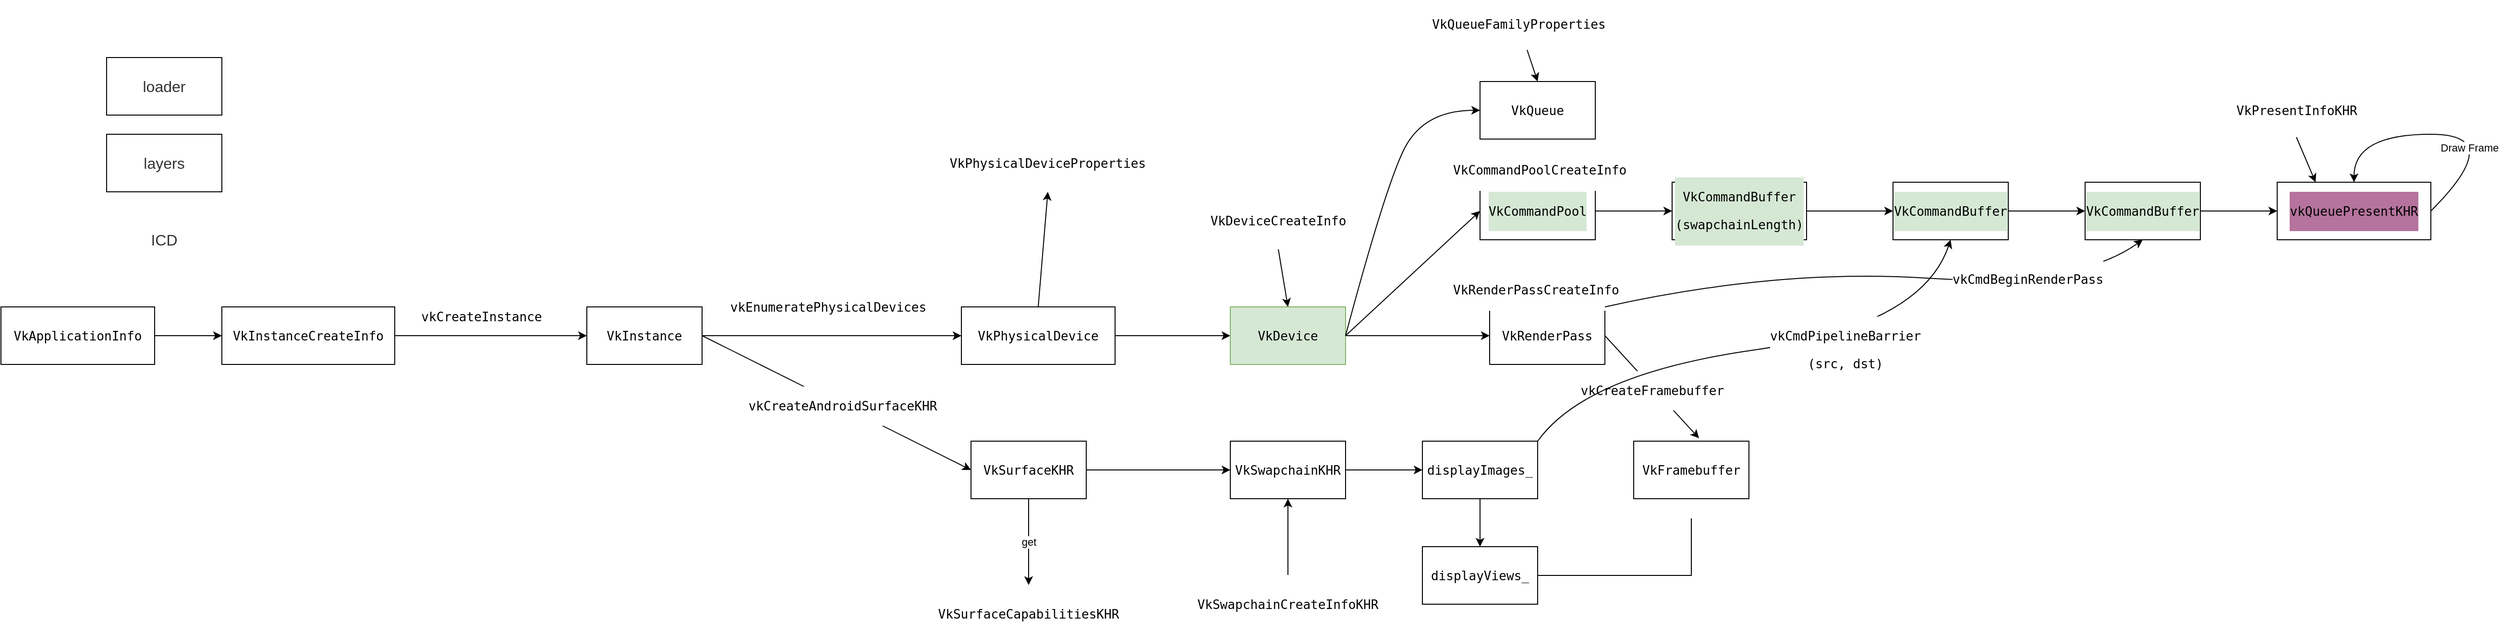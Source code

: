 <mxfile version="15.8.6" type="github">
  <diagram id="1pY4R01_YEF_WJ4rVZ5m" name="Page-1">
    <mxGraphModel dx="1298" dy="2010" grid="1" gridSize="10" guides="1" tooltips="1" connect="1" arrows="1" fold="1" page="1" pageScale="1" pageWidth="827" pageHeight="1169" math="0" shadow="0">
      <root>
        <mxCell id="0" />
        <mxCell id="1" parent="0" />
        <mxCell id="WrL0nbeZJ3WGLAnh8dPq-1" value="&lt;span style=&quot;color: rgb(51 , 51 , 51) ; font-family: , &amp;#34;sf ui text&amp;#34; , &amp;#34;arial&amp;#34; , &amp;#34;pingfang sc&amp;#34; , &amp;#34;hiragino sans gb&amp;#34; , &amp;#34;microsoft yahei&amp;#34; , &amp;#34;wenquanyi micro hei&amp;#34; , sans-serif , &amp;#34;simhei&amp;#34; , &amp;#34;simsun&amp;#34; ; font-size: 16px ; background-color: rgb(255 , 255 , 255)&quot;&gt;loader&lt;/span&gt;" style="whiteSpace=wrap;html=1;" vertex="1" parent="1">
          <mxGeometry x="230" y="-270" width="120" height="60" as="geometry" />
        </mxCell>
        <mxCell id="WrL0nbeZJ3WGLAnh8dPq-2" value="&lt;span style=&quot;color: rgb(51 , 51 , 51) ; font-family: , &amp;#34;sf ui text&amp;#34; , &amp;#34;arial&amp;#34; , &amp;#34;pingfang sc&amp;#34; , &amp;#34;hiragino sans gb&amp;#34; , &amp;#34;microsoft yahei&amp;#34; , &amp;#34;wenquanyi micro hei&amp;#34; , sans-serif , &amp;#34;simhei&amp;#34; , &amp;#34;simsun&amp;#34; ; font-size: 16px ; background-color: rgb(255 , 255 , 255)&quot;&gt;layers&lt;/span&gt;" style="whiteSpace=wrap;html=1;" vertex="1" parent="1">
          <mxGeometry x="230" y="-190" width="120" height="60" as="geometry" />
        </mxCell>
        <mxCell id="WrL0nbeZJ3WGLAnh8dPq-3" value="&lt;span style=&quot;color: rgb(51 , 51 , 51) ; font-family: , &amp;#34;sf ui text&amp;#34; , &amp;#34;arial&amp;#34; , &amp;#34;pingfang sc&amp;#34; , &amp;#34;hiragino sans gb&amp;#34; , &amp;#34;microsoft yahei&amp;#34; , &amp;#34;wenquanyi micro hei&amp;#34; , sans-serif , &amp;#34;simhei&amp;#34; , &amp;#34;simsun&amp;#34; ; font-size: 16px ; background-color: rgb(255 , 255 , 255)&quot;&gt;ICD&lt;/span&gt;" style="whiteSpace=wrap;html=1;strokeColor=#FFFFFF;" vertex="1" parent="1">
          <mxGeometry x="230" y="-110" width="120" height="60" as="geometry" />
        </mxCell>
        <mxCell id="WrL0nbeZJ3WGLAnh8dPq-6" value="" style="edgeStyle=orthogonalEdgeStyle;rounded=0;orthogonalLoop=1;jettySize=auto;html=1;fontColor=#000000;" edge="1" parent="1" source="WrL0nbeZJ3WGLAnh8dPq-4" target="WrL0nbeZJ3WGLAnh8dPq-5">
          <mxGeometry relative="1" as="geometry" />
        </mxCell>
        <mxCell id="WrL0nbeZJ3WGLAnh8dPq-4" value="&lt;pre style=&quot;font-family: &amp;quot;jetbrains mono&amp;quot;, monospace; font-size: 9.8pt;&quot;&gt;&lt;span style=&quot;&quot;&gt;VkApplicationInfo&lt;/span&gt;&lt;/pre&gt;" style="whiteSpace=wrap;html=1;fillColor=#FFFFFF;fontColor=#000000;labelBackgroundColor=default;" vertex="1" parent="1">
          <mxGeometry x="120" y="-10" width="160" height="60" as="geometry" />
        </mxCell>
        <mxCell id="WrL0nbeZJ3WGLAnh8dPq-8" value="&lt;pre style=&quot;font-family: &amp;#34;jetbrains mono&amp;#34; , monospace ; font-size: 9.8pt&quot;&gt;&lt;br&gt;&lt;/pre&gt;" style="edgeStyle=orthogonalEdgeStyle;rounded=0;orthogonalLoop=1;jettySize=auto;html=1;fontColor=#000000;" edge="1" parent="1" source="WrL0nbeZJ3WGLAnh8dPq-5" target="WrL0nbeZJ3WGLAnh8dPq-7">
          <mxGeometry relative="1" as="geometry" />
        </mxCell>
        <mxCell id="WrL0nbeZJ3WGLAnh8dPq-5" value="&lt;pre style=&quot;font-family: &amp;quot;jetbrains mono&amp;quot;, monospace; font-size: 9.8pt;&quot;&gt;&lt;span style=&quot;&quot;&gt;VkInstanceCreateInfo&lt;/span&gt;&lt;/pre&gt;" style="whiteSpace=wrap;html=1;fontColor=#000000;fillColor=#FFFFFF;labelBackgroundColor=#FFFFFF;" vertex="1" parent="1">
          <mxGeometry x="350" y="-10" width="180" height="60" as="geometry" />
        </mxCell>
        <mxCell id="WrL0nbeZJ3WGLAnh8dPq-11" value="" style="edgeStyle=orthogonalEdgeStyle;rounded=0;orthogonalLoop=1;jettySize=auto;html=1;fontColor=#000000;" edge="1" parent="1" source="WrL0nbeZJ3WGLAnh8dPq-7" target="WrL0nbeZJ3WGLAnh8dPq-10">
          <mxGeometry relative="1" as="geometry" />
        </mxCell>
        <mxCell id="WrL0nbeZJ3WGLAnh8dPq-12" value="&lt;pre style=&quot;font-family: &amp;quot;jetbrains mono&amp;quot;, monospace; font-size: 9.8pt;&quot;&gt;vkEnumeratePhysicalDevices&lt;/pre&gt;" style="edgeLabel;html=1;align=center;verticalAlign=middle;resizable=0;points=[];fontColor=#000000;labelBackgroundColor=#FFFFFF;" vertex="1" connectable="0" parent="WrL0nbeZJ3WGLAnh8dPq-11">
          <mxGeometry x="-0.05" y="-2" relative="1" as="geometry">
            <mxPoint x="2" y="-32" as="offset" />
          </mxGeometry>
        </mxCell>
        <mxCell id="WrL0nbeZJ3WGLAnh8dPq-7" value="&lt;pre style=&quot;font-family: &amp;quot;jetbrains mono&amp;quot;, monospace; font-size: 9.8pt;&quot;&gt;&lt;span style=&quot;&quot;&gt;VkInstance&lt;/span&gt;&lt;/pre&gt;" style="whiteSpace=wrap;html=1;fontColor=#000000;fillColor=#FFFFFF;labelBackgroundColor=#FFFFFF;" vertex="1" parent="1">
          <mxGeometry x="730" y="-10" width="120" height="60" as="geometry" />
        </mxCell>
        <mxCell id="WrL0nbeZJ3WGLAnh8dPq-9" value="&lt;pre style=&quot;font-family: &amp;#34;jetbrains mono&amp;#34; , monospace ; font-size: 9.8pt&quot;&gt;&lt;br&gt;&lt;/pre&gt;" style="text;html=1;align=center;verticalAlign=middle;resizable=0;points=[];autosize=1;strokeColor=none;fillColor=none;fontColor=#000000;labelBackgroundColor=default;" vertex="1" parent="1">
          <mxGeometry x="570" y="-15" width="20" height="50" as="geometry" />
        </mxCell>
        <mxCell id="WrL0nbeZJ3WGLAnh8dPq-29" value="" style="edgeStyle=orthogonalEdgeStyle;rounded=0;orthogonalLoop=1;jettySize=auto;html=1;fontColor=#000000;" edge="1" parent="1" source="WrL0nbeZJ3WGLAnh8dPq-10" target="WrL0nbeZJ3WGLAnh8dPq-28">
          <mxGeometry relative="1" as="geometry" />
        </mxCell>
        <mxCell id="WrL0nbeZJ3WGLAnh8dPq-10" value="&lt;pre style=&quot;font-family: &amp;quot;jetbrains mono&amp;quot;, monospace; font-size: 9.8pt;&quot;&gt;&lt;span style=&quot;&quot;&gt;VkPhysicalDevice&lt;/span&gt;&lt;/pre&gt;" style="whiteSpace=wrap;html=1;fontColor=#000000;fillColor=#FFFFFF;labelBackgroundColor=#FFFFFF;" vertex="1" parent="1">
          <mxGeometry x="1120" y="-10" width="160" height="60" as="geometry" />
        </mxCell>
        <mxCell id="WrL0nbeZJ3WGLAnh8dPq-13" value="&lt;pre style=&quot;font-family: &amp;#34;jetbrains mono&amp;#34; , monospace ; font-size: 9.8pt&quot;&gt;vkCreateInstance&lt;/pre&gt;" style="text;html=1;align=center;verticalAlign=middle;resizable=0;points=[];autosize=1;strokeColor=none;fillColor=none;fontColor=#000000;" vertex="1" parent="1">
          <mxGeometry x="550" y="-25" width="140" height="50" as="geometry" />
        </mxCell>
        <mxCell id="WrL0nbeZJ3WGLAnh8dPq-37" value="" style="edgeStyle=orthogonalEdgeStyle;rounded=0;orthogonalLoop=1;jettySize=auto;html=1;fontColor=#000000;" edge="1" parent="1" source="WrL0nbeZJ3WGLAnh8dPq-18" target="WrL0nbeZJ3WGLAnh8dPq-36">
          <mxGeometry relative="1" as="geometry" />
        </mxCell>
        <mxCell id="WrL0nbeZJ3WGLAnh8dPq-18" value="&lt;pre style=&quot;font-family: &amp;#34;jetbrains mono&amp;#34; , monospace ; font-size: 9.8pt&quot;&gt;VkSurfaceKHR&lt;/pre&gt;" style="whiteSpace=wrap;html=1;fontColor=#000000;fillColor=#FFFFFF;labelBackgroundColor=#FFFFFF;" vertex="1" parent="1">
          <mxGeometry x="1130" y="130" width="120" height="60" as="geometry" />
        </mxCell>
        <mxCell id="WrL0nbeZJ3WGLAnh8dPq-20" value="" style="endArrow=classic;html=1;rounded=0;fontColor=#000000;exitX=1;exitY=0.5;exitDx=0;exitDy=0;entryX=0;entryY=0.5;entryDx=0;entryDy=0;" edge="1" parent="1" source="WrL0nbeZJ3WGLAnh8dPq-7" target="WrL0nbeZJ3WGLAnh8dPq-18">
          <mxGeometry width="50" height="50" relative="1" as="geometry">
            <mxPoint x="1100" y="140" as="sourcePoint" />
            <mxPoint x="1150" y="90" as="targetPoint" />
          </mxGeometry>
        </mxCell>
        <mxCell id="WrL0nbeZJ3WGLAnh8dPq-21" value="&lt;pre style=&quot;font-family: &amp;quot;jetbrains mono&amp;quot;, monospace; font-size: 9.8pt;&quot;&gt;vkCreateAndroidSurfaceKHR&lt;/pre&gt;" style="edgeLabel;html=1;align=center;verticalAlign=middle;resizable=0;points=[];fontColor=#000000;labelBackgroundColor=#FFFFFF;" vertex="1" connectable="0" parent="WrL0nbeZJ3WGLAnh8dPq-20">
          <mxGeometry x="0.043" relative="1" as="geometry">
            <mxPoint as="offset" />
          </mxGeometry>
        </mxCell>
        <mxCell id="WrL0nbeZJ3WGLAnh8dPq-22" value="&lt;pre style=&quot;font-family: &amp;quot;jetbrains mono&amp;quot;, monospace; font-size: 9.8pt;&quot;&gt;&lt;span style=&quot;&quot;&gt;VkPhysicalDeviceProperties&lt;/span&gt;&lt;/pre&gt;" style="rounded=1;whiteSpace=wrap;html=1;labelBackgroundColor=#FFFFFF;fontColor=#000000;strokeColor=#FFFFFF;fillColor=#FFFFFF;" vertex="1" parent="1">
          <mxGeometry x="1090" y="-190" width="240" height="60" as="geometry" />
        </mxCell>
        <mxCell id="WrL0nbeZJ3WGLAnh8dPq-25" value="&lt;pre style=&quot;font-family: &amp;quot;jetbrains mono&amp;quot;, monospace; font-size: 9.8pt;&quot;&gt;&lt;span style=&quot;&quot;&gt;VkSurfaceCapabilitiesKHR&lt;/span&gt;&lt;/pre&gt;" style="rounded=1;whiteSpace=wrap;html=1;labelBackgroundColor=#FFFFFF;fontColor=#000000;strokeColor=#FFFFFF;fillColor=#FFFFFF;" vertex="1" parent="1">
          <mxGeometry x="1080" y="280" width="220" height="60" as="geometry" />
        </mxCell>
        <mxCell id="WrL0nbeZJ3WGLAnh8dPq-26" value="get" style="endArrow=classic;html=1;rounded=0;fontColor=#000000;exitX=0.5;exitY=1;exitDx=0;exitDy=0;entryX=0.5;entryY=0;entryDx=0;entryDy=0;" edge="1" parent="1" source="WrL0nbeZJ3WGLAnh8dPq-18" target="WrL0nbeZJ3WGLAnh8dPq-25">
          <mxGeometry width="50" height="50" relative="1" as="geometry">
            <mxPoint x="1330" y="240" as="sourcePoint" />
            <mxPoint x="1380" y="190" as="targetPoint" />
          </mxGeometry>
        </mxCell>
        <mxCell id="WrL0nbeZJ3WGLAnh8dPq-27" value="" style="endArrow=classic;html=1;rounded=0;fontColor=#000000;exitX=0.5;exitY=0;exitDx=0;exitDy=0;entryX=0.5;entryY=1;entryDx=0;entryDy=0;" edge="1" parent="1" source="WrL0nbeZJ3WGLAnh8dPq-10" target="WrL0nbeZJ3WGLAnh8dPq-22">
          <mxGeometry width="50" height="50" relative="1" as="geometry">
            <mxPoint x="1100" y="270" as="sourcePoint" />
            <mxPoint x="1150" y="220" as="targetPoint" />
          </mxGeometry>
        </mxCell>
        <mxCell id="WrL0nbeZJ3WGLAnh8dPq-42" value="" style="edgeStyle=orthogonalEdgeStyle;rounded=0;orthogonalLoop=1;jettySize=auto;html=1;fontColor=#000000;" edge="1" parent="1" source="WrL0nbeZJ3WGLAnh8dPq-28" target="WrL0nbeZJ3WGLAnh8dPq-41">
          <mxGeometry relative="1" as="geometry" />
        </mxCell>
        <mxCell id="WrL0nbeZJ3WGLAnh8dPq-28" value="&lt;pre style=&quot;font-family: &amp;quot;jetbrains mono&amp;quot;, monospace; font-size: 9.8pt;&quot;&gt;&lt;span style=&quot;&quot;&gt;VkDevice&lt;/span&gt;&lt;/pre&gt;" style="whiteSpace=wrap;html=1;fillColor=#D5E8D4;labelBackgroundColor=#D5E8D4;strokeColor=#82B366;" vertex="1" parent="1">
          <mxGeometry x="1400" y="-10" width="120" height="60" as="geometry" />
        </mxCell>
        <mxCell id="WrL0nbeZJ3WGLAnh8dPq-30" value="&lt;pre style=&quot;font-family: &amp;quot;jetbrains mono&amp;quot;, monospace; font-size: 9.8pt;&quot;&gt;&lt;span style=&quot;&quot;&gt;VkDeviceCreateInfo&lt;/span&gt;&lt;/pre&gt;" style="rounded=1;whiteSpace=wrap;html=1;labelBackgroundColor=#FFFFFF;fontColor=#000000;strokeColor=#FFFFFF;fillColor=#FFFFFF;" vertex="1" parent="1">
          <mxGeometry x="1390" y="-130" width="120" height="60" as="geometry" />
        </mxCell>
        <mxCell id="WrL0nbeZJ3WGLAnh8dPq-31" value="" style="endArrow=classic;html=1;rounded=0;fontColor=#000000;exitX=0.5;exitY=1;exitDx=0;exitDy=0;entryX=0.5;entryY=0;entryDx=0;entryDy=0;" edge="1" parent="1" source="WrL0nbeZJ3WGLAnh8dPq-30" target="WrL0nbeZJ3WGLAnh8dPq-28">
          <mxGeometry width="50" height="50" relative="1" as="geometry">
            <mxPoint x="1510" y="200" as="sourcePoint" />
            <mxPoint x="1560" y="150" as="targetPoint" />
          </mxGeometry>
        </mxCell>
        <mxCell id="WrL0nbeZJ3WGLAnh8dPq-32" value="&lt;pre style=&quot;font-family: &amp;quot;jetbrains mono&amp;quot;, monospace; font-size: 9.8pt;&quot;&gt;&lt;span style=&quot;&quot;&gt;VkQueue&lt;/span&gt;&lt;/pre&gt;" style="whiteSpace=wrap;html=1;fontColor=#000000;fillColor=#FFFFFF;labelBackgroundColor=#FFFFFF;" vertex="1" parent="1">
          <mxGeometry x="1660" y="-245" width="120" height="60" as="geometry" />
        </mxCell>
        <mxCell id="WrL0nbeZJ3WGLAnh8dPq-34" value="&lt;pre style=&quot;font-family: &amp;quot;jetbrains mono&amp;quot;, monospace; font-size: 9.8pt;&quot;&gt;&lt;span style=&quot;&quot;&gt;VkQueueFamilyProperties&lt;/span&gt;&lt;/pre&gt;" style="text;html=1;align=center;verticalAlign=middle;resizable=0;points=[];autosize=1;strokeColor=none;fillColor=none;fontColor=#000000;labelBackgroundColor=default;" vertex="1" parent="1">
          <mxGeometry x="1600" y="-330" width="200" height="50" as="geometry" />
        </mxCell>
        <mxCell id="WrL0nbeZJ3WGLAnh8dPq-35" value="" style="endArrow=classic;html=1;rounded=0;fontColor=#000000;exitX=0.545;exitY=1.04;exitDx=0;exitDy=0;exitPerimeter=0;entryX=0.5;entryY=0;entryDx=0;entryDy=0;" edge="1" parent="1" source="WrL0nbeZJ3WGLAnh8dPq-34" target="WrL0nbeZJ3WGLAnh8dPq-32">
          <mxGeometry width="50" height="50" relative="1" as="geometry">
            <mxPoint x="1310" y="-15" as="sourcePoint" />
            <mxPoint x="1360" y="-65" as="targetPoint" />
          </mxGeometry>
        </mxCell>
        <mxCell id="WrL0nbeZJ3WGLAnh8dPq-46" value="" style="edgeStyle=orthogonalEdgeStyle;rounded=0;orthogonalLoop=1;jettySize=auto;html=1;fontColor=#000000;" edge="1" parent="1" source="WrL0nbeZJ3WGLAnh8dPq-36" target="WrL0nbeZJ3WGLAnh8dPq-45">
          <mxGeometry relative="1" as="geometry" />
        </mxCell>
        <mxCell id="WrL0nbeZJ3WGLAnh8dPq-36" value="&lt;pre style=&quot;font-family: &amp;#34;jetbrains mono&amp;#34; , monospace ; font-size: 9.8pt&quot;&gt;&lt;span&gt;&lt;font color=&quot;#000000&quot;&gt;VkSwapchainKHR&lt;/font&gt;&lt;/span&gt;&lt;/pre&gt;" style="whiteSpace=wrap;html=1;fontColor=#FFFFFF;fillColor=#FFFFFF;labelBackgroundColor=#FFFFFF;" vertex="1" parent="1">
          <mxGeometry x="1400" y="130" width="120" height="60" as="geometry" />
        </mxCell>
        <mxCell id="WrL0nbeZJ3WGLAnh8dPq-39" style="edgeStyle=orthogonalEdgeStyle;rounded=0;orthogonalLoop=1;jettySize=auto;html=1;entryX=0.5;entryY=1;entryDx=0;entryDy=0;fontColor=#000000;" edge="1" parent="1" source="WrL0nbeZJ3WGLAnh8dPq-38" target="WrL0nbeZJ3WGLAnh8dPq-36">
          <mxGeometry relative="1" as="geometry" />
        </mxCell>
        <mxCell id="WrL0nbeZJ3WGLAnh8dPq-38" value="&lt;pre style=&quot;font-family: &amp;quot;jetbrains mono&amp;quot;, monospace; font-size: 9.8pt;&quot;&gt;&lt;span style=&quot;&quot;&gt;VkSwapchainCreateInfoKHR&lt;/span&gt;&lt;/pre&gt;" style="whiteSpace=wrap;html=1;labelBackgroundColor=#FFFFFF;fontColor=#000000;strokeColor=#FFFFFF;fillColor=#FFFFFF;" vertex="1" parent="1">
          <mxGeometry x="1360" y="270" width="200" height="60" as="geometry" />
        </mxCell>
        <mxCell id="WrL0nbeZJ3WGLAnh8dPq-40" value="" style="curved=1;endArrow=classic;html=1;rounded=0;fontColor=#000000;entryX=0;entryY=0.5;entryDx=0;entryDy=0;exitX=1;exitY=0.5;exitDx=0;exitDy=0;" edge="1" parent="1" source="WrL0nbeZJ3WGLAnh8dPq-28" target="WrL0nbeZJ3WGLAnh8dPq-32">
          <mxGeometry width="50" height="50" relative="1" as="geometry">
            <mxPoint x="1350" y="150" as="sourcePoint" />
            <mxPoint x="1400" y="100" as="targetPoint" />
            <Array as="points">
              <mxPoint x="1560" y="-130" />
              <mxPoint x="1600" y="-215" />
            </Array>
          </mxGeometry>
        </mxCell>
        <mxCell id="WrL0nbeZJ3WGLAnh8dPq-41" value="&lt;pre style=&quot;font-family: &amp;quot;jetbrains mono&amp;quot;, monospace; font-size: 9.8pt;&quot;&gt;&lt;span style=&quot;&quot;&gt;VkRenderPass&lt;/span&gt;&lt;/pre&gt;" style="whiteSpace=wrap;html=1;fontColor=#000000;fillColor=#FFFFFF;labelBackgroundColor=#FFFFFF;" vertex="1" parent="1">
          <mxGeometry x="1670" y="-10" width="120" height="60" as="geometry" />
        </mxCell>
        <mxCell id="WrL0nbeZJ3WGLAnh8dPq-44" value="&lt;pre style=&quot;font-family: &amp;quot;jetbrains mono&amp;quot;, monospace; font-size: 9.8pt;&quot;&gt;&lt;span style=&quot;&quot;&gt;VkRenderPassCreateInfo&lt;/span&gt;&lt;/pre&gt;" style="text;whiteSpace=wrap;html=1;fontColor=#000000;labelBackgroundColor=default;" vertex="1" parent="1">
          <mxGeometry x="1630" y="-55" width="200" height="60" as="geometry" />
        </mxCell>
        <mxCell id="WrL0nbeZJ3WGLAnh8dPq-48" value="" style="edgeStyle=orthogonalEdgeStyle;rounded=0;orthogonalLoop=1;jettySize=auto;html=1;fontColor=#000000;" edge="1" parent="1" source="WrL0nbeZJ3WGLAnh8dPq-45" target="WrL0nbeZJ3WGLAnh8dPq-47">
          <mxGeometry relative="1" as="geometry" />
        </mxCell>
        <mxCell id="WrL0nbeZJ3WGLAnh8dPq-45" value="&lt;pre style=&quot;font-family: &amp;quot;jetbrains mono&amp;quot;, monospace; font-size: 9.8pt;&quot;&gt;&lt;span style=&quot;&quot;&gt;displayImages_&lt;/span&gt;&lt;/pre&gt;" style="whiteSpace=wrap;html=1;fontColor=#000000;fillColor=#FFFFFF;labelBackgroundColor=#FFFFFF;" vertex="1" parent="1">
          <mxGeometry x="1600" y="130" width="120" height="60" as="geometry" />
        </mxCell>
        <mxCell id="WrL0nbeZJ3WGLAnh8dPq-52" value="" style="edgeStyle=orthogonalEdgeStyle;rounded=0;orthogonalLoop=1;jettySize=auto;html=1;fontColor=#000000;entryX=0.5;entryY=1;entryDx=0;entryDy=0;" edge="1" parent="1" source="WrL0nbeZJ3WGLAnh8dPq-47" target="WrL0nbeZJ3WGLAnh8dPq-53">
          <mxGeometry relative="1" as="geometry" />
        </mxCell>
        <mxCell id="WrL0nbeZJ3WGLAnh8dPq-47" value="&lt;pre style=&quot;font-family: &amp;quot;jetbrains mono&amp;quot;, monospace; font-size: 9.8pt;&quot;&gt;&lt;span style=&quot;&quot;&gt;displayViews_&lt;/span&gt;&lt;/pre&gt;" style="whiteSpace=wrap;html=1;fontColor=#000000;fillColor=#FFFFFF;labelBackgroundColor=#FFFFFF;" vertex="1" parent="1">
          <mxGeometry x="1600" y="240" width="120" height="60" as="geometry" />
        </mxCell>
        <mxCell id="WrL0nbeZJ3WGLAnh8dPq-51" value="&lt;pre style=&quot;font-family: &amp;#34;jetbrains mono&amp;#34; , monospace ; font-size: 9.8pt&quot;&gt;&lt;pre style=&quot;font-family: &amp;#34;jetbrains mono&amp;#34; , monospace ; font-size: 9.8pt&quot;&gt;&lt;br&gt;&lt;/pre&gt;&lt;/pre&gt;" style="rounded=0;whiteSpace=wrap;html=1;labelBackgroundColor=#FFFFFF;fontColor=#000000;strokeColor=#FFFFFF;fillColor=#FFFFFF;" vertex="1" parent="1">
          <mxGeometry x="1820" y="150" width="120" height="60" as="geometry" />
        </mxCell>
        <mxCell id="WrL0nbeZJ3WGLAnh8dPq-53" value="&lt;pre style=&quot;font-family: &amp;#34;jetbrains mono&amp;#34; , monospace ; font-size: 9.8pt&quot;&gt;&lt;pre style=&quot;font-size: 9.8pt ; font-family: &amp;#34;jetbrains mono&amp;#34; , monospace&quot;&gt;VkFramebuffer&lt;/pre&gt;&lt;/pre&gt;" style="whiteSpace=wrap;html=1;fontColor=#000000;fillColor=#FFFFFF;labelBackgroundColor=#FFFFFF;" vertex="1" parent="1">
          <mxGeometry x="1820" y="130" width="120" height="60" as="geometry" />
        </mxCell>
        <mxCell id="WrL0nbeZJ3WGLAnh8dPq-55" value="" style="endArrow=classic;html=1;rounded=0;fontColor=#000000;exitX=1;exitY=0.5;exitDx=0;exitDy=0;entryX=0.567;entryY=-0.05;entryDx=0;entryDy=0;entryPerimeter=0;" edge="1" parent="1" source="WrL0nbeZJ3WGLAnh8dPq-41" target="WrL0nbeZJ3WGLAnh8dPq-53">
          <mxGeometry width="50" height="50" relative="1" as="geometry">
            <mxPoint x="1430" y="50" as="sourcePoint" />
            <mxPoint x="1480" as="targetPoint" />
          </mxGeometry>
        </mxCell>
        <mxCell id="WrL0nbeZJ3WGLAnh8dPq-56" value="&lt;pre style=&quot;font-family: &amp;quot;jetbrains mono&amp;quot;, monospace; font-size: 9.8pt;&quot;&gt;vkCreateFramebuffer&lt;/pre&gt;" style="edgeLabel;html=1;align=center;verticalAlign=middle;resizable=0;points=[];fontColor=#000000;labelBackgroundColor=#FFFFFF;" vertex="1" connectable="0" parent="WrL0nbeZJ3WGLAnh8dPq-55">
          <mxGeometry x="0.035" y="-2" relative="1" as="geometry">
            <mxPoint as="offset" />
          </mxGeometry>
        </mxCell>
        <mxCell id="WrL0nbeZJ3WGLAnh8dPq-61" value="" style="edgeStyle=orthogonalEdgeStyle;rounded=0;orthogonalLoop=1;jettySize=auto;html=1;fontColor=#000000;" edge="1" parent="1" source="WrL0nbeZJ3WGLAnh8dPq-57" target="WrL0nbeZJ3WGLAnh8dPq-60">
          <mxGeometry relative="1" as="geometry" />
        </mxCell>
        <mxCell id="WrL0nbeZJ3WGLAnh8dPq-57" value="&lt;pre style=&quot;font-family: &amp;quot;jetbrains mono&amp;quot; , monospace ; font-size: 9.8pt&quot;&gt;&lt;pre style=&quot;font-family: &amp;quot;jetbrains mono&amp;quot;, monospace; font-size: 9.8pt;&quot;&gt;&lt;span style=&quot;&quot;&gt;VkCommandPool&lt;/span&gt;&lt;/pre&gt;&lt;/pre&gt;" style="whiteSpace=wrap;html=1;fontColor=#000000;fillColor=#FFFFFF;labelBackgroundColor=#D5E8D4;" vertex="1" parent="1">
          <mxGeometry x="1660" y="-140" width="120" height="60" as="geometry" />
        </mxCell>
        <mxCell id="WrL0nbeZJ3WGLAnh8dPq-58" value="" style="endArrow=classic;html=1;rounded=0;fontColor=#000000;exitX=1;exitY=0.5;exitDx=0;exitDy=0;entryX=0;entryY=0.5;entryDx=0;entryDy=0;" edge="1" parent="1" source="WrL0nbeZJ3WGLAnh8dPq-28" target="WrL0nbeZJ3WGLAnh8dPq-57">
          <mxGeometry width="50" height="50" relative="1" as="geometry">
            <mxPoint x="1480" y="30" as="sourcePoint" />
            <mxPoint x="1530" y="-20" as="targetPoint" />
          </mxGeometry>
        </mxCell>
        <mxCell id="WrL0nbeZJ3WGLAnh8dPq-59" value="&lt;pre style=&quot;font-family: &amp;quot;jetbrains mono&amp;quot;, monospace; font-size: 9.8pt;&quot;&gt;&lt;span style=&quot;&quot;&gt;VkCommandPoolCreateInfo&lt;/span&gt;&lt;/pre&gt;" style="text;whiteSpace=wrap;html=1;fontColor=#000000;labelBackgroundColor=default;" vertex="1" parent="1">
          <mxGeometry x="1630" y="-180" width="210" height="60" as="geometry" />
        </mxCell>
        <mxCell id="WrL0nbeZJ3WGLAnh8dPq-63" value="" style="edgeStyle=orthogonalEdgeStyle;rounded=0;orthogonalLoop=1;jettySize=auto;html=1;fontColor=#000000;" edge="1" parent="1" source="WrL0nbeZJ3WGLAnh8dPq-60" target="WrL0nbeZJ3WGLAnh8dPq-62">
          <mxGeometry relative="1" as="geometry" />
        </mxCell>
        <mxCell id="WrL0nbeZJ3WGLAnh8dPq-60" value="&lt;pre style=&quot;font-family: &amp;quot;jetbrains mono&amp;quot; , monospace ; font-size: 9.8pt&quot;&gt;&lt;span&gt;VkCommandBuffer&lt;/span&gt;&lt;/pre&gt;&lt;pre style=&quot;font-family: &amp;quot;jetbrains mono&amp;quot; , monospace ; font-size: 9.8pt&quot;&gt;&lt;span&gt;(&lt;/span&gt;swapchainLength)&lt;/pre&gt;" style="whiteSpace=wrap;html=1;fontColor=#000000;fillColor=#FFFFFF;labelBackgroundColor=#D5E8D4;" vertex="1" parent="1">
          <mxGeometry x="1860" y="-140" width="140" height="60" as="geometry" />
        </mxCell>
        <mxCell id="WrL0nbeZJ3WGLAnh8dPq-67" value="" style="edgeStyle=orthogonalEdgeStyle;rounded=0;orthogonalLoop=1;jettySize=auto;html=1;fontColor=#000000;" edge="1" parent="1" source="WrL0nbeZJ3WGLAnh8dPq-62" target="WrL0nbeZJ3WGLAnh8dPq-66">
          <mxGeometry relative="1" as="geometry" />
        </mxCell>
        <mxCell id="WrL0nbeZJ3WGLAnh8dPq-62" value="&lt;pre style=&quot;font-family: &amp;quot;jetbrains mono&amp;quot; , monospace ; font-size: 9.8pt&quot;&gt;VkCommandBuffer&lt;/pre&gt;" style="whiteSpace=wrap;html=1;fontColor=#000000;fillColor=#FFFFFF;labelBackgroundColor=#D5E8D4;" vertex="1" parent="1">
          <mxGeometry x="2090" y="-140" width="120" height="60" as="geometry" />
        </mxCell>
        <mxCell id="WrL0nbeZJ3WGLAnh8dPq-64" value="" style="curved=1;endArrow=classic;html=1;rounded=0;fontColor=#000000;exitX=1;exitY=0;exitDx=0;exitDy=0;entryX=0.5;entryY=1;entryDx=0;entryDy=0;" edge="1" parent="1" source="WrL0nbeZJ3WGLAnh8dPq-45" target="WrL0nbeZJ3WGLAnh8dPq-62">
          <mxGeometry width="50" height="50" relative="1" as="geometry">
            <mxPoint x="1720" y="60" as="sourcePoint" />
            <mxPoint x="1770" y="10" as="targetPoint" />
            <Array as="points">
              <mxPoint x="1770" y="60" />
              <mxPoint x="2120" y="10" />
            </Array>
          </mxGeometry>
        </mxCell>
        <mxCell id="WrL0nbeZJ3WGLAnh8dPq-65" value="&lt;pre style=&quot;font-family: &amp;#34;jetbrains mono&amp;#34; , monospace ; font-size: 9.8pt&quot;&gt;vkCmdPipelineBarrier&lt;/pre&gt;&lt;pre style=&quot;font-family: &amp;#34;jetbrains mono&amp;#34; , monospace ; font-size: 9.8pt&quot;&gt;(src, dst)&lt;/pre&gt;" style="edgeLabel;html=1;align=center;verticalAlign=middle;resizable=0;points=[];fontColor=#000000;labelBackgroundColor=#FFFFFF;" vertex="1" connectable="0" parent="WrL0nbeZJ3WGLAnh8dPq-64">
          <mxGeometry x="0.116" relative="1" as="geometry">
            <mxPoint x="60" y="5" as="offset" />
          </mxGeometry>
        </mxCell>
        <mxCell id="WrL0nbeZJ3WGLAnh8dPq-71" value="" style="edgeStyle=orthogonalEdgeStyle;rounded=0;orthogonalLoop=1;jettySize=auto;html=1;fontColor=#000000;" edge="1" parent="1" source="WrL0nbeZJ3WGLAnh8dPq-66" target="WrL0nbeZJ3WGLAnh8dPq-70">
          <mxGeometry relative="1" as="geometry" />
        </mxCell>
        <mxCell id="WrL0nbeZJ3WGLAnh8dPq-66" value="&lt;pre style=&quot;font-family: &amp;quot;jetbrains mono&amp;quot; , monospace ; font-size: 9.8pt&quot;&gt;VkCommandBuffer&lt;/pre&gt;" style="whiteSpace=wrap;html=1;fontColor=#000000;fillColor=#FFFFFF;labelBackgroundColor=#D5E8D4;" vertex="1" parent="1">
          <mxGeometry x="2290" y="-140" width="120" height="60" as="geometry" />
        </mxCell>
        <mxCell id="WrL0nbeZJ3WGLAnh8dPq-68" value="" style="curved=1;endArrow=classic;html=1;rounded=0;fontColor=#000000;exitX=1;exitY=0;exitDx=0;exitDy=0;entryX=0.5;entryY=1;entryDx=0;entryDy=0;" edge="1" parent="1" source="WrL0nbeZJ3WGLAnh8dPq-41" target="WrL0nbeZJ3WGLAnh8dPq-66">
          <mxGeometry width="50" height="50" relative="1" as="geometry">
            <mxPoint x="2070" y="90" as="sourcePoint" />
            <mxPoint x="2120" y="40" as="targetPoint" />
            <Array as="points">
              <mxPoint x="1970" y="-50" />
              <mxPoint x="2280" y="-30" />
            </Array>
          </mxGeometry>
        </mxCell>
        <mxCell id="WrL0nbeZJ3WGLAnh8dPq-69" value="&lt;pre style=&quot;font-family: &amp;quot;jetbrains mono&amp;quot;, monospace; font-size: 9.8pt;&quot;&gt;vkCmdBeginRenderPass&lt;/pre&gt;" style="edgeLabel;html=1;align=center;verticalAlign=middle;resizable=0;points=[];fontColor=#000000;labelBackgroundColor=#FFFFFF;" vertex="1" connectable="0" parent="WrL0nbeZJ3WGLAnh8dPq-68">
          <mxGeometry x="0.53" y="6" relative="1" as="geometry">
            <mxPoint as="offset" />
          </mxGeometry>
        </mxCell>
        <mxCell id="WrL0nbeZJ3WGLAnh8dPq-70" value="&lt;pre style=&quot;font-family: &amp;quot;jetbrains mono&amp;quot;, monospace; font-size: 9.8pt;&quot;&gt;vkQueuePresentKHR&lt;/pre&gt;" style="whiteSpace=wrap;html=1;fontColor=#000000;fillColor=#FFFFFF;labelBackgroundColor=#B5739D;" vertex="1" parent="1">
          <mxGeometry x="2490" y="-140" width="160" height="60" as="geometry" />
        </mxCell>
        <mxCell id="WrL0nbeZJ3WGLAnh8dPq-72" value="" style="curved=1;endArrow=classic;html=1;rounded=0;fontColor=#000000;exitX=1;exitY=0.5;exitDx=0;exitDy=0;entryX=0.5;entryY=0;entryDx=0;entryDy=0;" edge="1" parent="1" source="WrL0nbeZJ3WGLAnh8dPq-70" target="WrL0nbeZJ3WGLAnh8dPq-70">
          <mxGeometry width="50" height="50" relative="1" as="geometry">
            <mxPoint x="2160" y="60" as="sourcePoint" />
            <mxPoint x="2210" y="10" as="targetPoint" />
            <Array as="points">
              <mxPoint x="2730" y="-190" />
              <mxPoint x="2570" y="-190" />
            </Array>
          </mxGeometry>
        </mxCell>
        <mxCell id="WrL0nbeZJ3WGLAnh8dPq-73" value="Draw Frame" style="edgeLabel;html=1;align=center;verticalAlign=middle;resizable=0;points=[];fontColor=#000000;" vertex="1" connectable="0" parent="WrL0nbeZJ3WGLAnh8dPq-72">
          <mxGeometry x="-0.052" y="14" relative="1" as="geometry">
            <mxPoint as="offset" />
          </mxGeometry>
        </mxCell>
        <mxCell id="WrL0nbeZJ3WGLAnh8dPq-74" value="&lt;pre style=&quot;font-family: &amp;quot;jetbrains mono&amp;quot;, monospace; font-size: 9.8pt;&quot;&gt;&lt;span style=&quot;&quot;&gt;VkPresentInfoKHR&lt;/span&gt;&lt;/pre&gt;" style="text;html=1;align=center;verticalAlign=middle;resizable=0;points=[];autosize=1;strokeColor=none;fillColor=none;fontColor=#000000;labelBackgroundColor=default;" vertex="1" parent="1">
          <mxGeometry x="2440" y="-240" width="140" height="50" as="geometry" />
        </mxCell>
        <mxCell id="WrL0nbeZJ3WGLAnh8dPq-75" value="" style="endArrow=classic;html=1;rounded=0;fontColor=#000000;exitX=0.5;exitY=1.06;exitDx=0;exitDy=0;exitPerimeter=0;entryX=0.25;entryY=0;entryDx=0;entryDy=0;" edge="1" parent="1" source="WrL0nbeZJ3WGLAnh8dPq-74" target="WrL0nbeZJ3WGLAnh8dPq-70">
          <mxGeometry width="50" height="50" relative="1" as="geometry">
            <mxPoint x="2160" y="40" as="sourcePoint" />
            <mxPoint x="2520" y="-150" as="targetPoint" />
          </mxGeometry>
        </mxCell>
      </root>
    </mxGraphModel>
  </diagram>
</mxfile>
